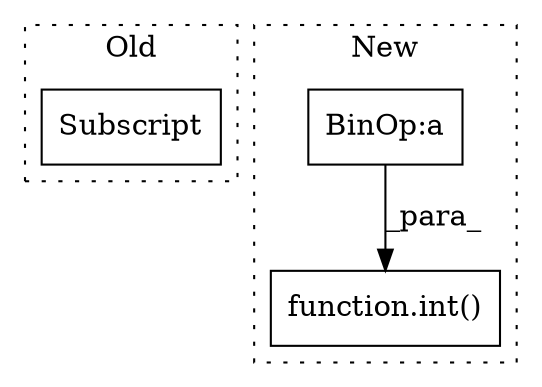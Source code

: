 digraph G {
subgraph cluster0 {
1 [label="Subscript" a="63" s="4360,0" l="18,0" shape="box"];
label = "Old";
style="dotted";
}
subgraph cluster1 {
2 [label="function.int()" a="75" s="3875,3894" l="4,1" shape="box"];
3 [label="BinOp:a" a="82" s="3882" l="3" shape="box"];
label = "New";
style="dotted";
}
3 -> 2 [label="_para_"];
}
